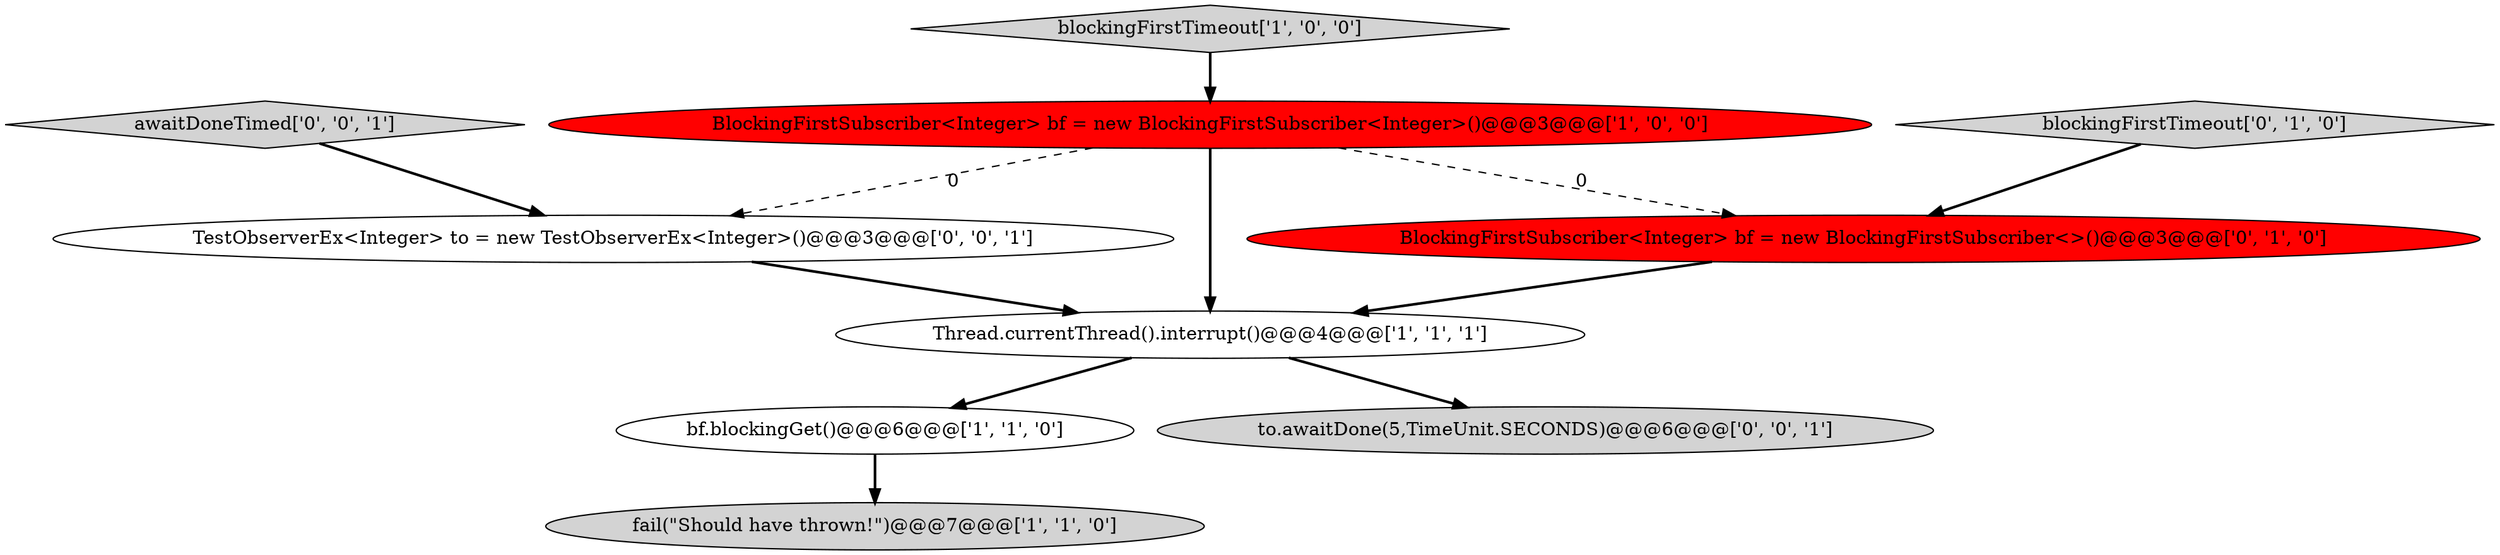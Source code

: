 digraph {
1 [style = filled, label = "fail(\"Should have thrown!\")@@@7@@@['1', '1', '0']", fillcolor = lightgray, shape = ellipse image = "AAA0AAABBB1BBB"];
7 [style = filled, label = "awaitDoneTimed['0', '0', '1']", fillcolor = lightgray, shape = diamond image = "AAA0AAABBB3BBB"];
8 [style = filled, label = "TestObserverEx<Integer> to = new TestObserverEx<Integer>()@@@3@@@['0', '0', '1']", fillcolor = white, shape = ellipse image = "AAA0AAABBB3BBB"];
0 [style = filled, label = "bf.blockingGet()@@@6@@@['1', '1', '0']", fillcolor = white, shape = ellipse image = "AAA0AAABBB1BBB"];
9 [style = filled, label = "to.awaitDone(5,TimeUnit.SECONDS)@@@6@@@['0', '0', '1']", fillcolor = lightgray, shape = ellipse image = "AAA0AAABBB3BBB"];
2 [style = filled, label = "BlockingFirstSubscriber<Integer> bf = new BlockingFirstSubscriber<Integer>()@@@3@@@['1', '0', '0']", fillcolor = red, shape = ellipse image = "AAA1AAABBB1BBB"];
6 [style = filled, label = "BlockingFirstSubscriber<Integer> bf = new BlockingFirstSubscriber<>()@@@3@@@['0', '1', '0']", fillcolor = red, shape = ellipse image = "AAA1AAABBB2BBB"];
5 [style = filled, label = "blockingFirstTimeout['0', '1', '0']", fillcolor = lightgray, shape = diamond image = "AAA0AAABBB2BBB"];
3 [style = filled, label = "blockingFirstTimeout['1', '0', '0']", fillcolor = lightgray, shape = diamond image = "AAA0AAABBB1BBB"];
4 [style = filled, label = "Thread.currentThread().interrupt()@@@4@@@['1', '1', '1']", fillcolor = white, shape = ellipse image = "AAA0AAABBB1BBB"];
4->9 [style = bold, label=""];
6->4 [style = bold, label=""];
8->4 [style = bold, label=""];
5->6 [style = bold, label=""];
3->2 [style = bold, label=""];
7->8 [style = bold, label=""];
2->4 [style = bold, label=""];
2->8 [style = dashed, label="0"];
0->1 [style = bold, label=""];
4->0 [style = bold, label=""];
2->6 [style = dashed, label="0"];
}
